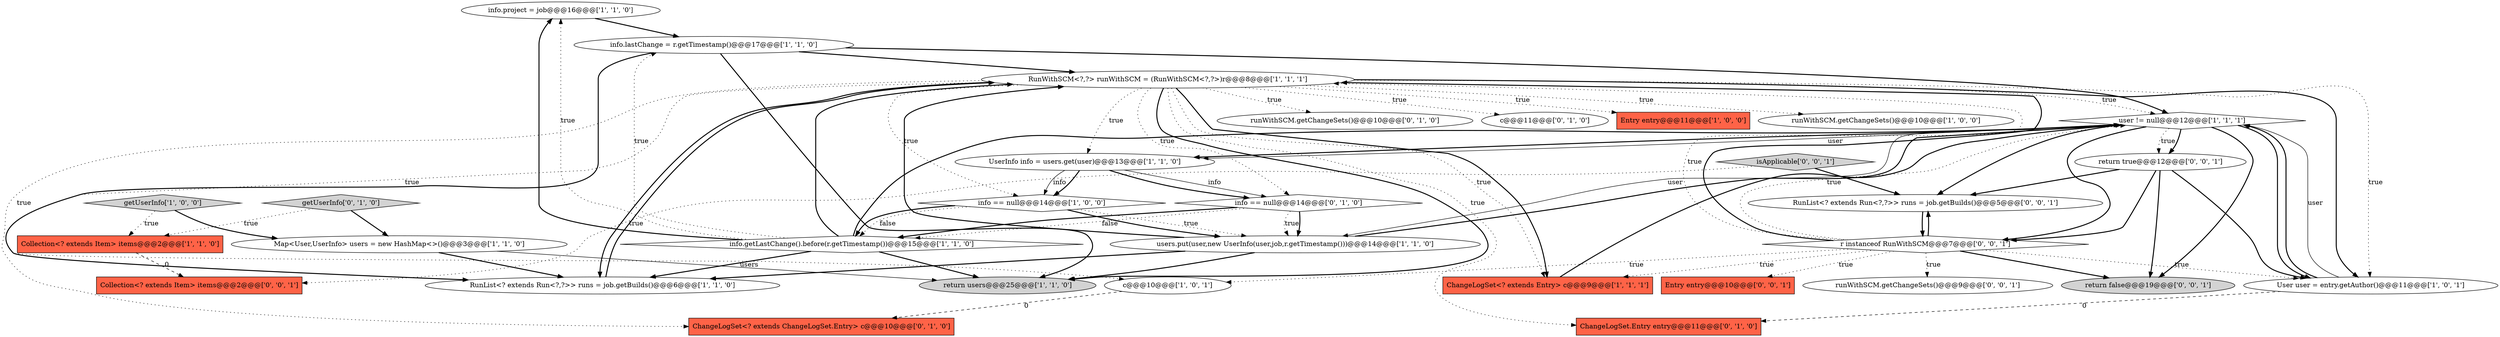 digraph {
1 [style = filled, label = "info.project = job@@@16@@@['1', '1', '0']", fillcolor = white, shape = ellipse image = "AAA0AAABBB1BBB"];
23 [style = filled, label = "ChangeLogSet<? extends ChangeLogSet.Entry> c@@@10@@@['0', '1', '0']", fillcolor = tomato, shape = box image = "AAA1AAABBB2BBB"];
28 [style = filled, label = "RunList<? extends Run<?,?>> runs = job.getBuilds()@@@5@@@['0', '0', '1']", fillcolor = white, shape = ellipse image = "AAA0AAABBB3BBB"];
4 [style = filled, label = "Map<User,UserInfo> users = new HashMap<>()@@@3@@@['1', '1', '0']", fillcolor = white, shape = ellipse image = "AAA0AAABBB1BBB"];
29 [style = filled, label = "runWithSCM.getChangeSets()@@@9@@@['0', '0', '1']", fillcolor = white, shape = ellipse image = "AAA0AAABBB3BBB"];
12 [style = filled, label = "info.lastChange = r.getTimestamp()@@@17@@@['1', '1', '0']", fillcolor = white, shape = ellipse image = "AAA0AAABBB1BBB"];
16 [style = filled, label = "RunWithSCM<?,?> runWithSCM = (RunWithSCM<?,?>)r@@@8@@@['1', '1', '1']", fillcolor = white, shape = ellipse image = "AAA0AAABBB1BBB"];
25 [style = filled, label = "return false@@@19@@@['0', '0', '1']", fillcolor = lightgray, shape = ellipse image = "AAA0AAABBB3BBB"];
13 [style = filled, label = "return users@@@25@@@['1', '1', '0']", fillcolor = lightgray, shape = ellipse image = "AAA0AAABBB1BBB"];
31 [style = filled, label = "r instanceof RunWithSCM@@@7@@@['0', '0', '1']", fillcolor = white, shape = diamond image = "AAA0AAABBB3BBB"];
15 [style = filled, label = "user != null@@@12@@@['1', '1', '1']", fillcolor = white, shape = diamond image = "AAA0AAABBB1BBB"];
0 [style = filled, label = "info == null@@@14@@@['1', '0', '0']", fillcolor = white, shape = diamond image = "AAA0AAABBB1BBB"];
26 [style = filled, label = "Entry entry@@@10@@@['0', '0', '1']", fillcolor = tomato, shape = box image = "AAA0AAABBB3BBB"];
30 [style = filled, label = "isApplicable['0', '0', '1']", fillcolor = lightgray, shape = diamond image = "AAA0AAABBB3BBB"];
17 [style = filled, label = "c@@@10@@@['1', '0', '1']", fillcolor = white, shape = ellipse image = "AAA0AAABBB1BBB"];
19 [style = filled, label = "runWithSCM.getChangeSets()@@@10@@@['0', '1', '0']", fillcolor = white, shape = ellipse image = "AAA0AAABBB2BBB"];
10 [style = filled, label = "RunList<? extends Run<?,?>> runs = job.getBuilds()@@@6@@@['1', '1', '0']", fillcolor = white, shape = ellipse image = "AAA0AAABBB1BBB"];
3 [style = filled, label = "info.getLastChange().before(r.getTimestamp())@@@15@@@['1', '1', '0']", fillcolor = white, shape = diamond image = "AAA0AAABBB1BBB"];
18 [style = filled, label = "c@@@11@@@['0', '1', '0']", fillcolor = white, shape = ellipse image = "AAA0AAABBB2BBB"];
21 [style = filled, label = "ChangeLogSet.Entry entry@@@11@@@['0', '1', '0']", fillcolor = tomato, shape = box image = "AAA1AAABBB2BBB"];
27 [style = filled, label = "return true@@@12@@@['0', '0', '1']", fillcolor = white, shape = ellipse image = "AAA0AAABBB3BBB"];
11 [style = filled, label = "User user = entry.getAuthor()@@@11@@@['1', '0', '1']", fillcolor = white, shape = ellipse image = "AAA0AAABBB1BBB"];
2 [style = filled, label = "Entry entry@@@11@@@['1', '0', '0']", fillcolor = tomato, shape = box image = "AAA0AAABBB1BBB"];
9 [style = filled, label = "runWithSCM.getChangeSets()@@@10@@@['1', '0', '0']", fillcolor = white, shape = ellipse image = "AAA0AAABBB1BBB"];
6 [style = filled, label = "getUserInfo['1', '0', '0']", fillcolor = lightgray, shape = diamond image = "AAA0AAABBB1BBB"];
22 [style = filled, label = "info == null@@@14@@@['0', '1', '0']", fillcolor = white, shape = diamond image = "AAA0AAABBB2BBB"];
7 [style = filled, label = "Collection<? extends Item> items@@@2@@@['1', '1', '0']", fillcolor = tomato, shape = box image = "AAA0AAABBB1BBB"];
20 [style = filled, label = "getUserInfo['0', '1', '0']", fillcolor = lightgray, shape = diamond image = "AAA0AAABBB2BBB"];
5 [style = filled, label = "UserInfo info = users.get(user)@@@13@@@['1', '1', '0']", fillcolor = white, shape = ellipse image = "AAA0AAABBB1BBB"];
8 [style = filled, label = "ChangeLogSet<? extends Entry> c@@@9@@@['1', '1', '1']", fillcolor = tomato, shape = box image = "AAA0AAABBB1BBB"];
24 [style = filled, label = "Collection<? extends Item> items@@@2@@@['0', '0', '1']", fillcolor = tomato, shape = box image = "AAA0AAABBB3BBB"];
14 [style = filled, label = "users.put(user,new UserInfo(user,job,r.getTimestamp()))@@@14@@@['1', '1', '0']", fillcolor = white, shape = ellipse image = "AAA0AAABBB1BBB"];
0->3 [style = bold, label=""];
4->10 [style = bold, label=""];
14->16 [style = bold, label=""];
16->8 [style = dotted, label="true"];
16->19 [style = dotted, label="true"];
16->13 [style = bold, label=""];
16->9 [style = dotted, label="true"];
31->25 [style = bold, label=""];
16->11 [style = bold, label=""];
8->15 [style = bold, label=""];
5->0 [style = solid, label="info"];
16->2 [style = dotted, label="true"];
3->1 [style = bold, label=""];
16->8 [style = bold, label=""];
4->13 [style = solid, label="users"];
22->3 [style = dotted, label="false"];
16->10 [style = bold, label=""];
31->16 [style = bold, label=""];
15->25 [style = bold, label=""];
30->24 [style = dotted, label="true"];
28->31 [style = bold, label=""];
27->28 [style = bold, label=""];
16->17 [style = dotted, label="true"];
12->15 [style = bold, label=""];
14->10 [style = bold, label=""];
27->31 [style = bold, label=""];
3->15 [style = bold, label=""];
12->16 [style = bold, label=""];
20->7 [style = dotted, label="true"];
3->16 [style = bold, label=""];
16->22 [style = dotted, label="true"];
31->16 [style = dotted, label="true"];
31->11 [style = dotted, label="true"];
16->23 [style = dotted, label="true"];
5->22 [style = solid, label="info"];
15->14 [style = solid, label="user"];
15->5 [style = bold, label=""];
11->15 [style = bold, label=""];
20->4 [style = bold, label=""];
22->14 [style = dotted, label="true"];
31->8 [style = dotted, label="true"];
15->27 [style = dotted, label="true"];
22->3 [style = bold, label=""];
3->10 [style = bold, label=""];
12->13 [style = bold, label=""];
6->4 [style = bold, label=""];
0->14 [style = bold, label=""];
12->10 [style = bold, label=""];
30->28 [style = bold, label=""];
15->11 [style = bold, label=""];
10->16 [style = bold, label=""];
5->0 [style = bold, label=""];
15->28 [style = bold, label=""];
15->31 [style = bold, label=""];
27->11 [style = bold, label=""];
15->5 [style = solid, label="user"];
16->0 [style = dotted, label="true"];
0->3 [style = dotted, label="false"];
3->12 [style = dotted, label="true"];
31->26 [style = dotted, label="true"];
7->24 [style = dashed, label="0"];
31->17 [style = dotted, label="true"];
16->5 [style = dotted, label="true"];
31->15 [style = dotted, label="true"];
1->12 [style = bold, label=""];
6->7 [style = dotted, label="true"];
3->13 [style = bold, label=""];
11->15 [style = solid, label="user"];
16->21 [style = dotted, label="true"];
0->14 [style = dotted, label="true"];
14->15 [style = bold, label=""];
31->28 [style = bold, label=""];
14->13 [style = bold, label=""];
17->23 [style = dashed, label="0"];
22->14 [style = bold, label=""];
31->29 [style = dotted, label="true"];
11->21 [style = dashed, label="0"];
15->27 [style = bold, label=""];
5->22 [style = bold, label=""];
16->11 [style = dotted, label="true"];
3->1 [style = dotted, label="true"];
27->25 [style = bold, label=""];
16->15 [style = dotted, label="true"];
16->18 [style = dotted, label="true"];
}
